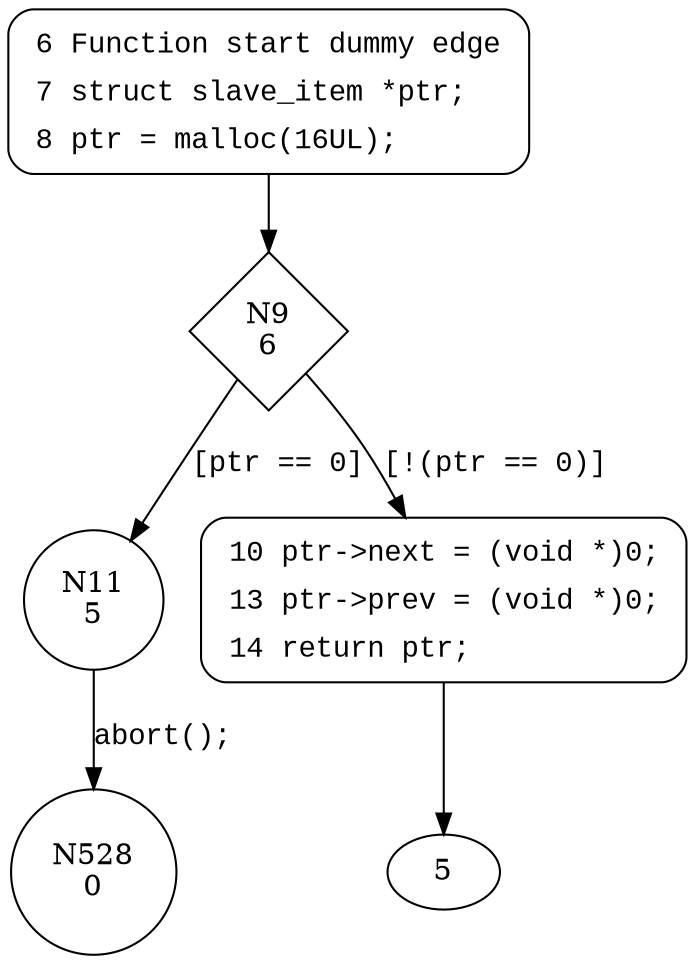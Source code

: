digraph alloc_or_die_slave {
9 [shape="diamond" label="N9\n6"]
11 [shape="circle" label="N11\n5"]
10 [shape="circle" label="N10\n3"]
528 [shape="circle" label="N528\n0"]
6 [style="filled,bold" penwidth="1" fillcolor="white" fontname="Courier New" shape="Mrecord" label=<<table border="0" cellborder="0" cellpadding="3" bgcolor="white"><tr><td align="right">6</td><td align="left">Function start dummy edge</td></tr><tr><td align="right">7</td><td align="left">struct slave_item *ptr;</td></tr><tr><td align="right">8</td><td align="left">ptr = malloc(16UL);</td></tr></table>>]
6 -> 9[label=""]
10 [style="filled,bold" penwidth="1" fillcolor="white" fontname="Courier New" shape="Mrecord" label=<<table border="0" cellborder="0" cellpadding="3" bgcolor="white"><tr><td align="right">10</td><td align="left">ptr-&gt;next = (void *)0;</td></tr><tr><td align="right">13</td><td align="left">ptr-&gt;prev = (void *)0;</td></tr><tr><td align="right">14</td><td align="left">return ptr;</td></tr></table>>]
10 -> 5[label=""]
9 -> 11 [label="[ptr == 0]" fontname="Courier New"]
9 -> 10 [label="[!(ptr == 0)]" fontname="Courier New"]
11 -> 528 [label="abort();" fontname="Courier New"]
}